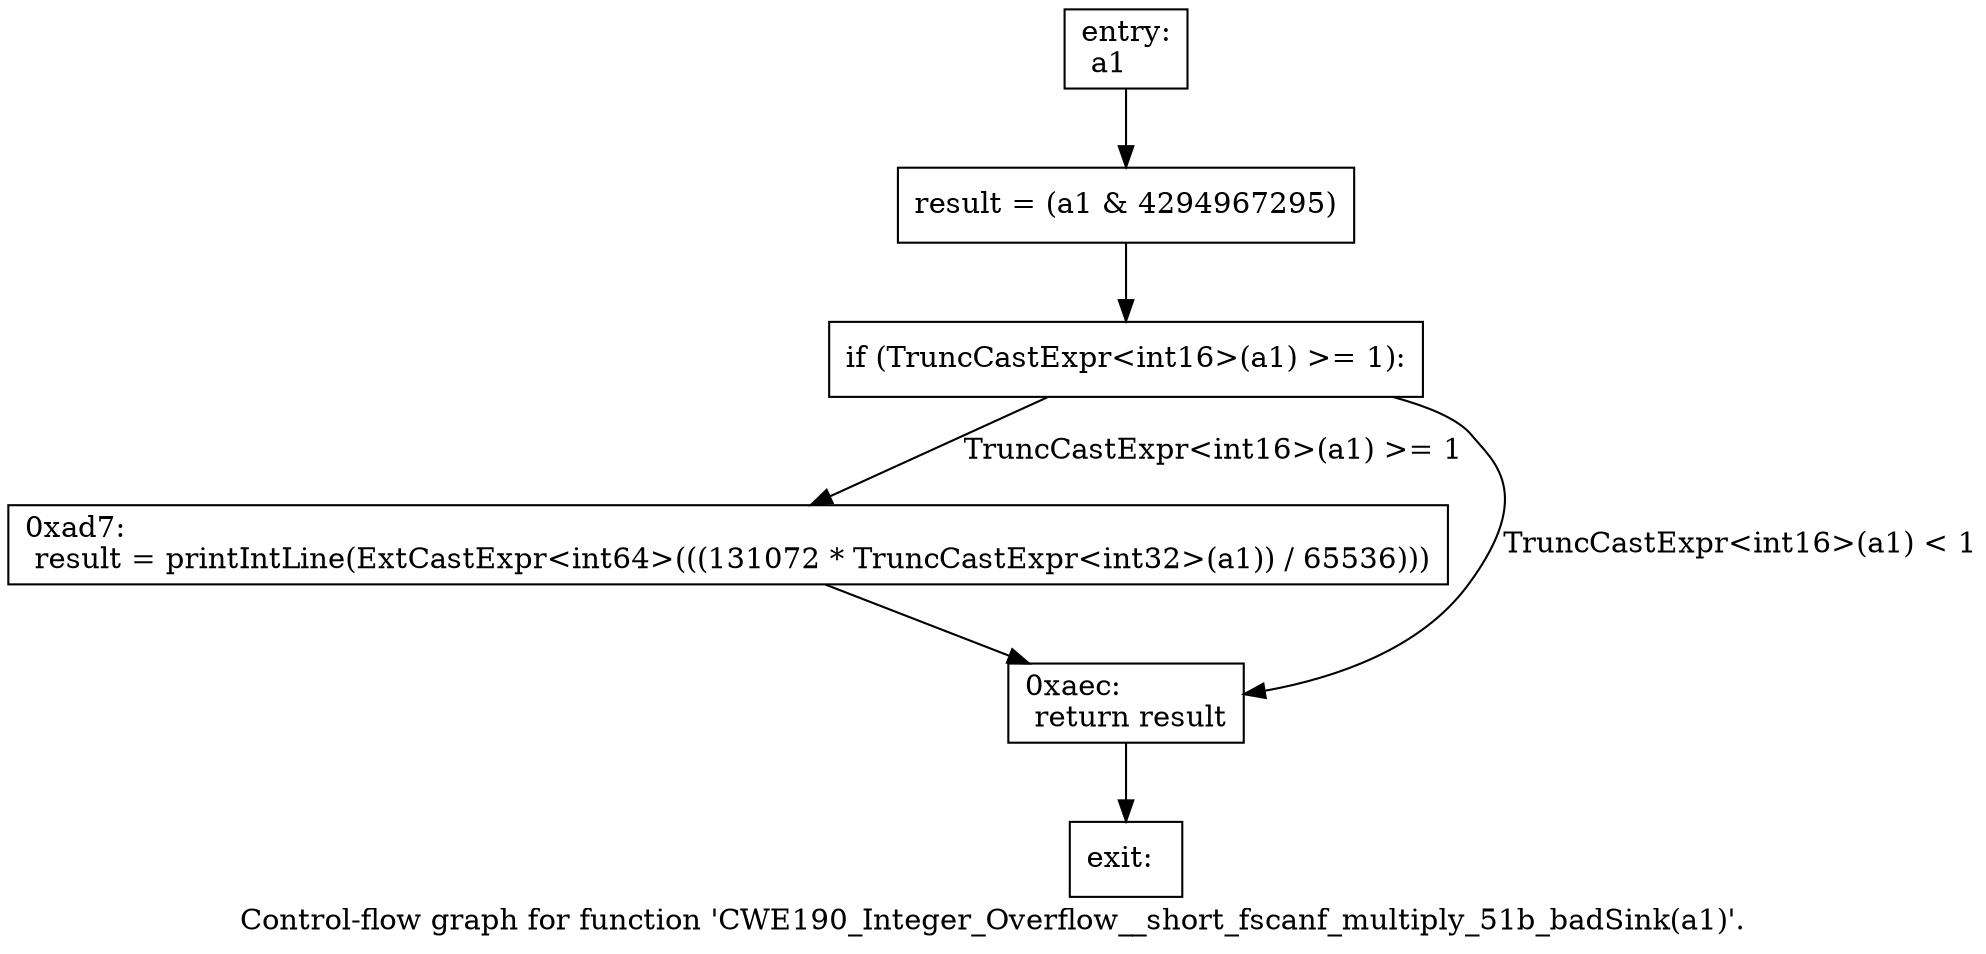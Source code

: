 digraph "Control-flow graph for function 'CWE190_Integer_Overflow__short_fscanf_multiply_51b_badSink(a1)'." {
  label="Control-flow graph for function 'CWE190_Integer_Overflow__short_fscanf_multiply_51b_badSink(a1)'.";
  node [shape=record];

  Node0730F140 [label="{entry:\l  a1\l}"];
  Node0730F140 -> Node0730ED50;
  Node0730ED50 [label="{  result = (a1 & 4294967295)\l}"];
  Node0730ED50 -> Node0730EBE8;
  Node0730EBE8 [label="{  if (TruncCastExpr\<int16\>(a1) \>= 1):\l}"];
  Node0730EBE8 -> Node0730EC30 [label="TruncCastExpr\<int16\>(a1) \>= 1"];
  Node0730EBE8 -> Node0730EF00 [label="TruncCastExpr\<int16\>(a1) \< 1"];
  Node0730EC30 [label="{0xad7:\l  result = printIntLine(ExtCastExpr\<int64\>(((131072 * TruncCastExpr\<int32\>(a1)) / 65536)))\l}"];
  Node0730EC30 -> Node0730EF00;
  Node0730EF00 [label="{0xaec:\l  return result\l}"];
  Node0730EF00 -> Node0730ED08;
  Node0730ED08 [label="{exit:\l}"];

}
